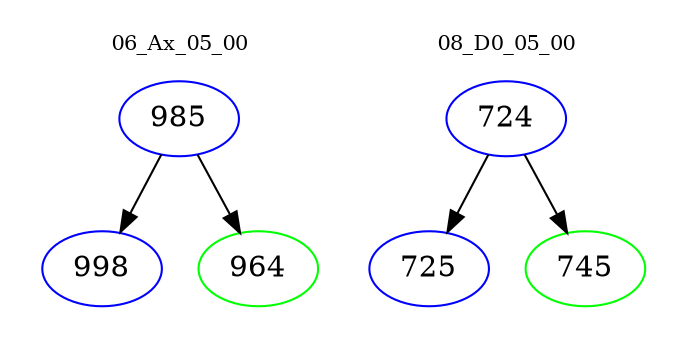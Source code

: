 digraph{
subgraph cluster_0 {
color = white
label = "06_Ax_05_00";
fontsize=10;
T0_985 [label="985", color="blue"]
T0_985 -> T0_998 [color="black"]
T0_998 [label="998", color="blue"]
T0_985 -> T0_964 [color="black"]
T0_964 [label="964", color="green"]
}
subgraph cluster_1 {
color = white
label = "08_D0_05_00";
fontsize=10;
T1_724 [label="724", color="blue"]
T1_724 -> T1_725 [color="black"]
T1_725 [label="725", color="blue"]
T1_724 -> T1_745 [color="black"]
T1_745 [label="745", color="green"]
}
}
